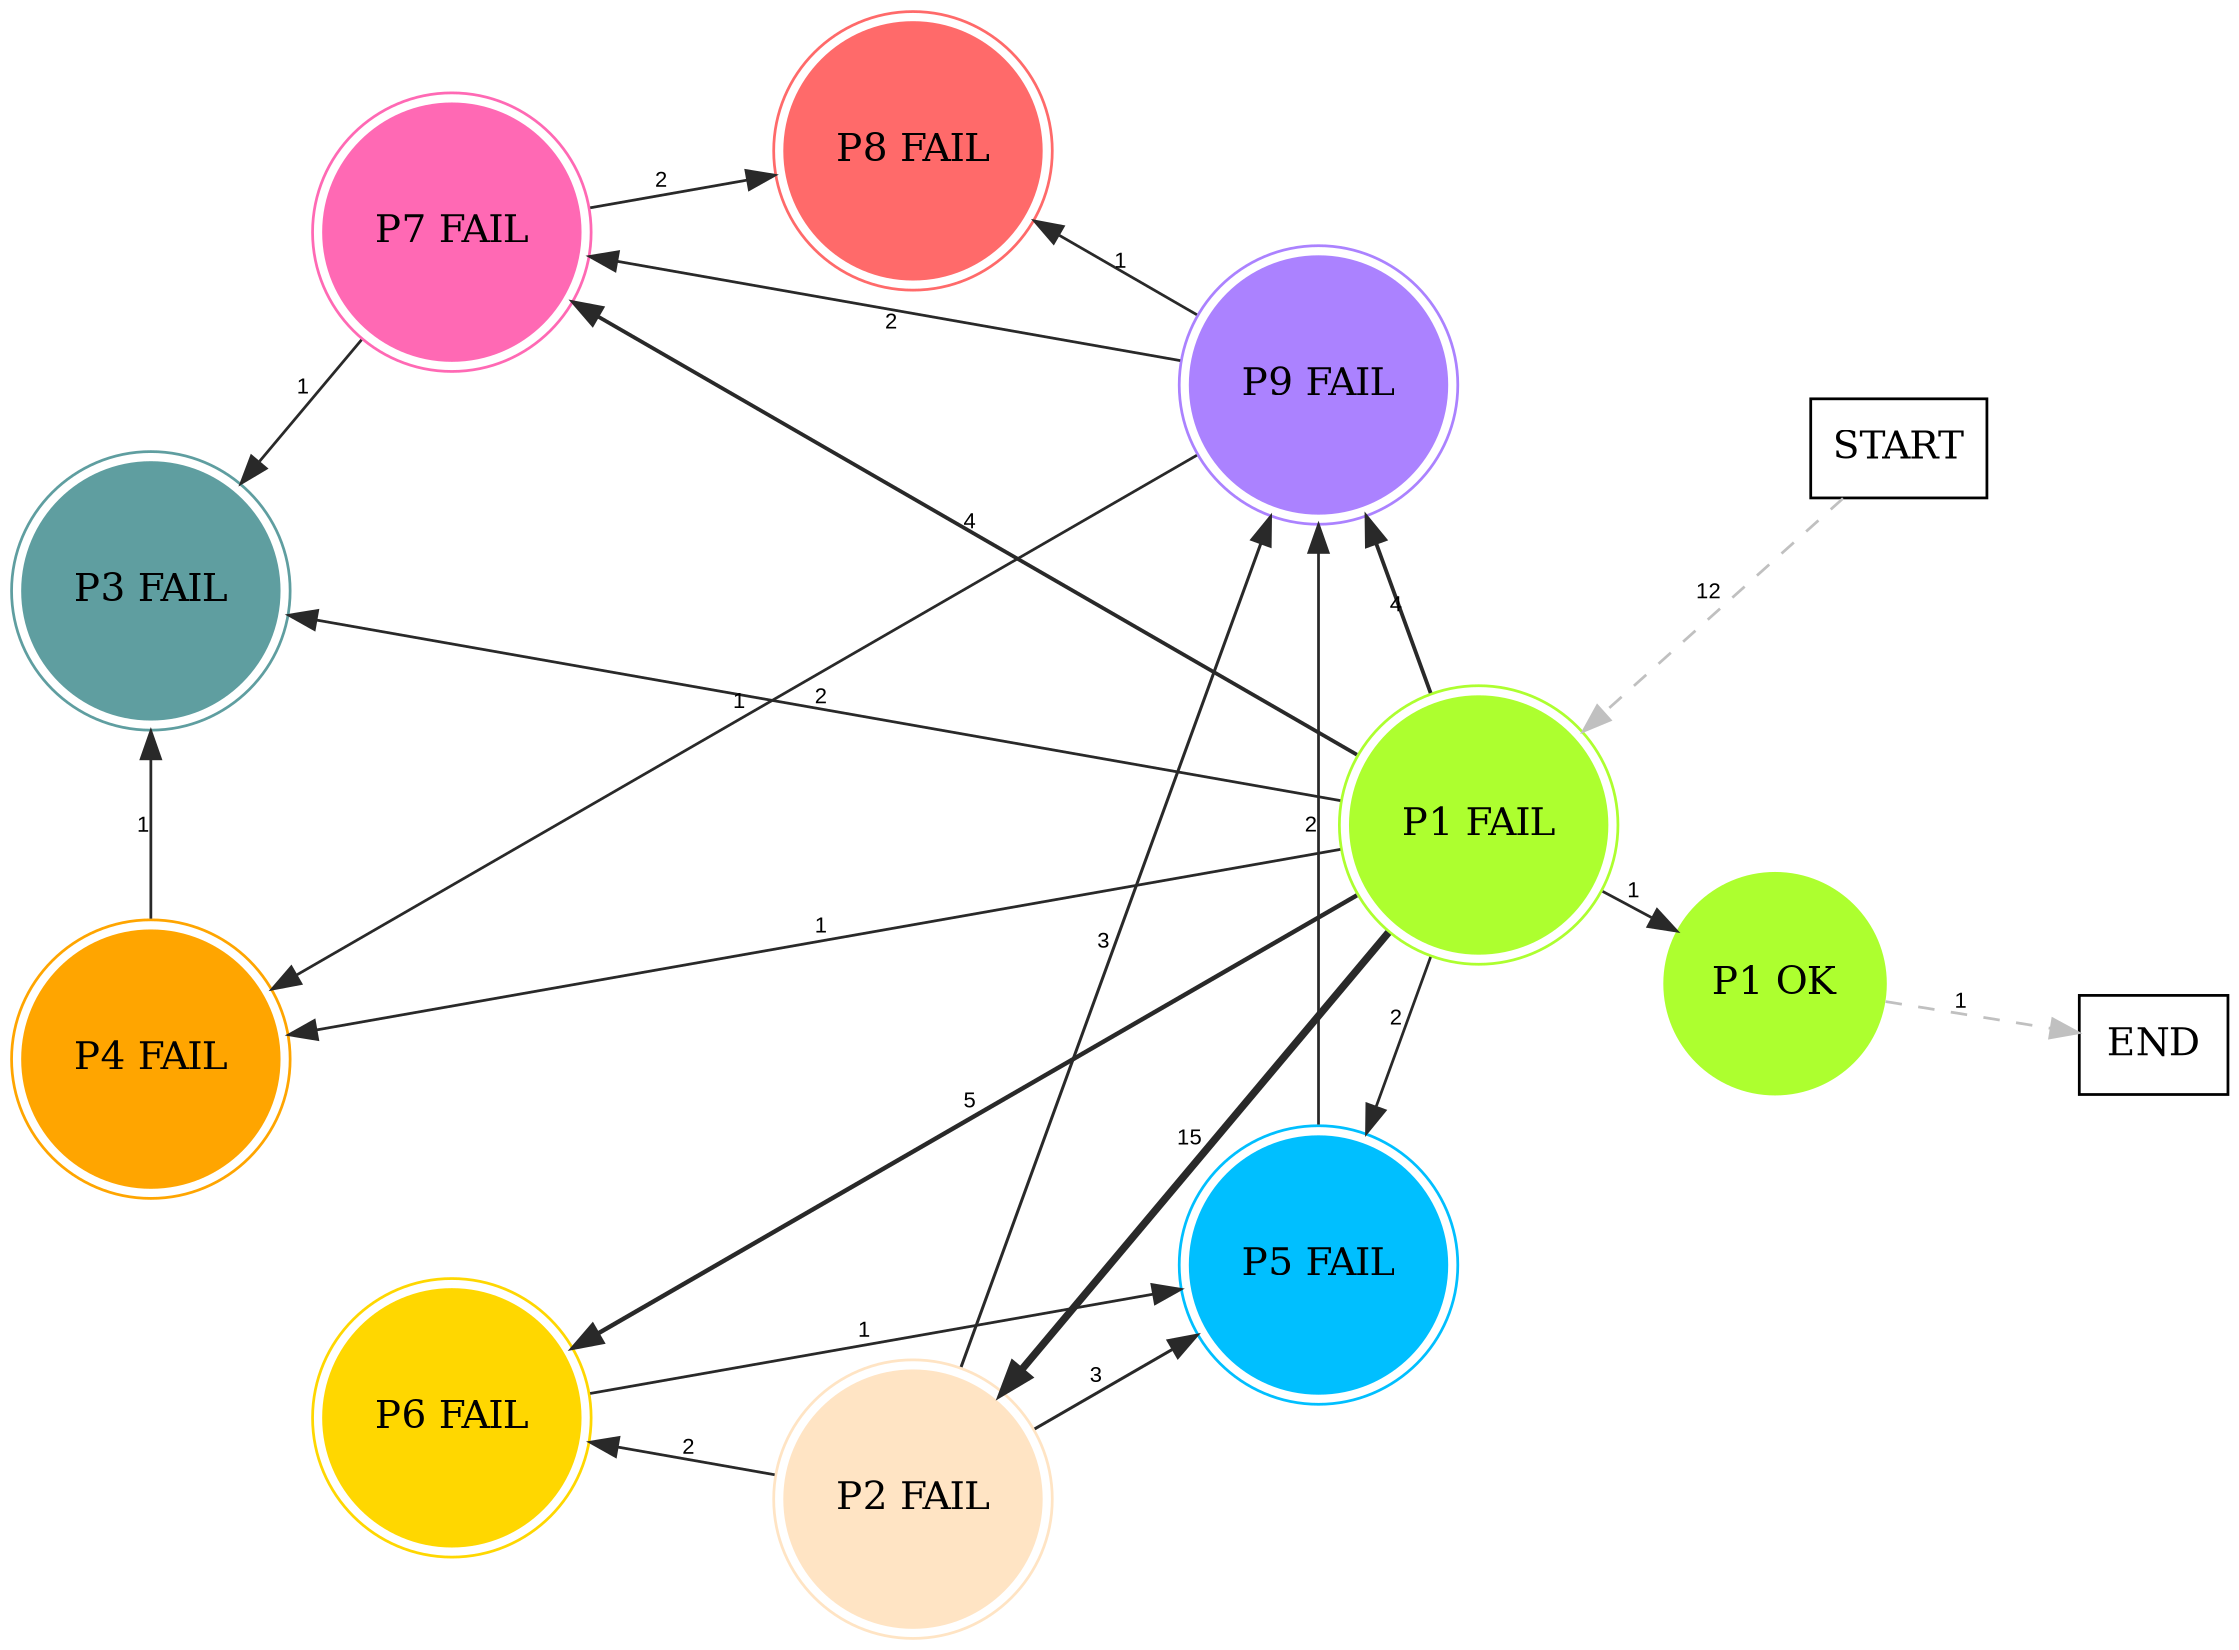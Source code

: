 digraph graphname {
	dpi = 150
	size="16,11!";
	margin = 0;
layout=circo;
"P1 FAIL" [shape=circle, color=greenyellow, peripheries=2, style=filled]"P2 FAIL" [shape=circle, color=bisque, peripheries=2, style=filled]"P6 FAIL" [shape=circle, color=gold, peripheries=2, style=filled]"P5 FAIL" [shape=circle, color=deepskyblue, peripheries=2, style=filled]"P9 FAIL" [shape=circle, color=mediumpurple1, peripheries=2, style=filled]"P7 FAIL" [shape=circle, color=hotpink, peripheries=2, style=filled]"P8 FAIL" [shape=circle, color=indianred1, peripheries=2, style=filled]"P3 FAIL" [shape=circle, color=cadetblue, peripheries=2, style=filled]"P4 FAIL" [shape=circle, color=orange, peripheries=2, style=filled]"P1 OK" [shape=circle, color=greenyellow, style=filled]"START" [shape=box, fillcolor=white, style=filled, color=black]"END" [shape=box, fillcolor=white, style=filled, color=black]"P1 FAIL" -> "P2 FAIL" [ color=grey16 penwidth = "2.70805020110221"label ="15" labelfloat=false fontname="Arial" fontsize=8]
"P1 FAIL" -> "P6 FAIL" [ color=grey16 penwidth = "1.6094379124341003"label ="5" labelfloat=false fontname="Arial" fontsize=8]
"P1 FAIL" -> "P5 FAIL" [ color=grey16 penwidth = "1"label ="2" labelfloat=false fontname="Arial" fontsize=8]
"P1 FAIL" -> "P9 FAIL" [ color=grey16 penwidth = "1.3862943611198906"label ="4" labelfloat=false fontname="Arial" fontsize=8]
"P1 FAIL" -> "P7 FAIL" [ color=grey16 penwidth = "1.3862943611198906"label ="4" labelfloat=false fontname="Arial" fontsize=8]
"P1 FAIL" -> "P3 FAIL" [ color=grey16 penwidth = "1"label ="2" labelfloat=false fontname="Arial" fontsize=8]
"P1 FAIL" -> "P4 FAIL" [ color=grey16 penwidth = "1"label ="1" labelfloat=false fontname="Arial" fontsize=8]
"P1 FAIL" -> "P1 OK" [ color=grey16 penwidth = "1"label ="1" labelfloat=false fontname="Arial" fontsize=8]
"P2 FAIL" -> "P6 FAIL" [ color=grey16 penwidth = "1"label ="2" labelfloat=false fontname="Arial" fontsize=8]
"P2 FAIL" -> "P5 FAIL" [ color=grey16 penwidth = "1.0986122886681098"label ="3" labelfloat=false fontname="Arial" fontsize=8]
"P2 FAIL" -> "P9 FAIL" [ color=grey16 penwidth = "1.0986122886681098"label ="3" labelfloat=false fontname="Arial" fontsize=8]
"P6 FAIL" -> "P5 FAIL" [ color=grey16 penwidth = "1"label ="1" labelfloat=false fontname="Arial" fontsize=8]
"P5 FAIL" -> "P9 FAIL" [ color=grey16 penwidth = "1"label ="2" labelfloat=false fontname="Arial" fontsize=8]
"P9 FAIL" -> "P7 FAIL" [ color=grey16 penwidth = "1"label ="2" labelfloat=false fontname="Arial" fontsize=8]
"P9 FAIL" -> "P8 FAIL" [ color=grey16 penwidth = "1"label ="1" labelfloat=false fontname="Arial" fontsize=8]
"P9 FAIL" -> "P4 FAIL" [ color=grey16 penwidth = "1"label ="1" labelfloat=false fontname="Arial" fontsize=8]
"P7 FAIL" -> "P8 FAIL" [ color=grey16 penwidth = "1"label ="2" labelfloat=false fontname="Arial" fontsize=8]
"P7 FAIL" -> "P3 FAIL" [ color=grey16 penwidth = "1"label ="1" labelfloat=false fontname="Arial" fontsize=8]
"P4 FAIL" -> "P3 FAIL" [ color=grey16 penwidth = "1"label ="1" labelfloat=false fontname="Arial" fontsize=8]
"P1 OK" -> "END" [ style = dashed color=grey label ="1" labelfloat=false fontname="Arial" fontsize=8]
"START" -> "P1 FAIL" [ style = dashed color=grey label ="12" labelfloat=false fontname="Arial" fontsize=8]
}